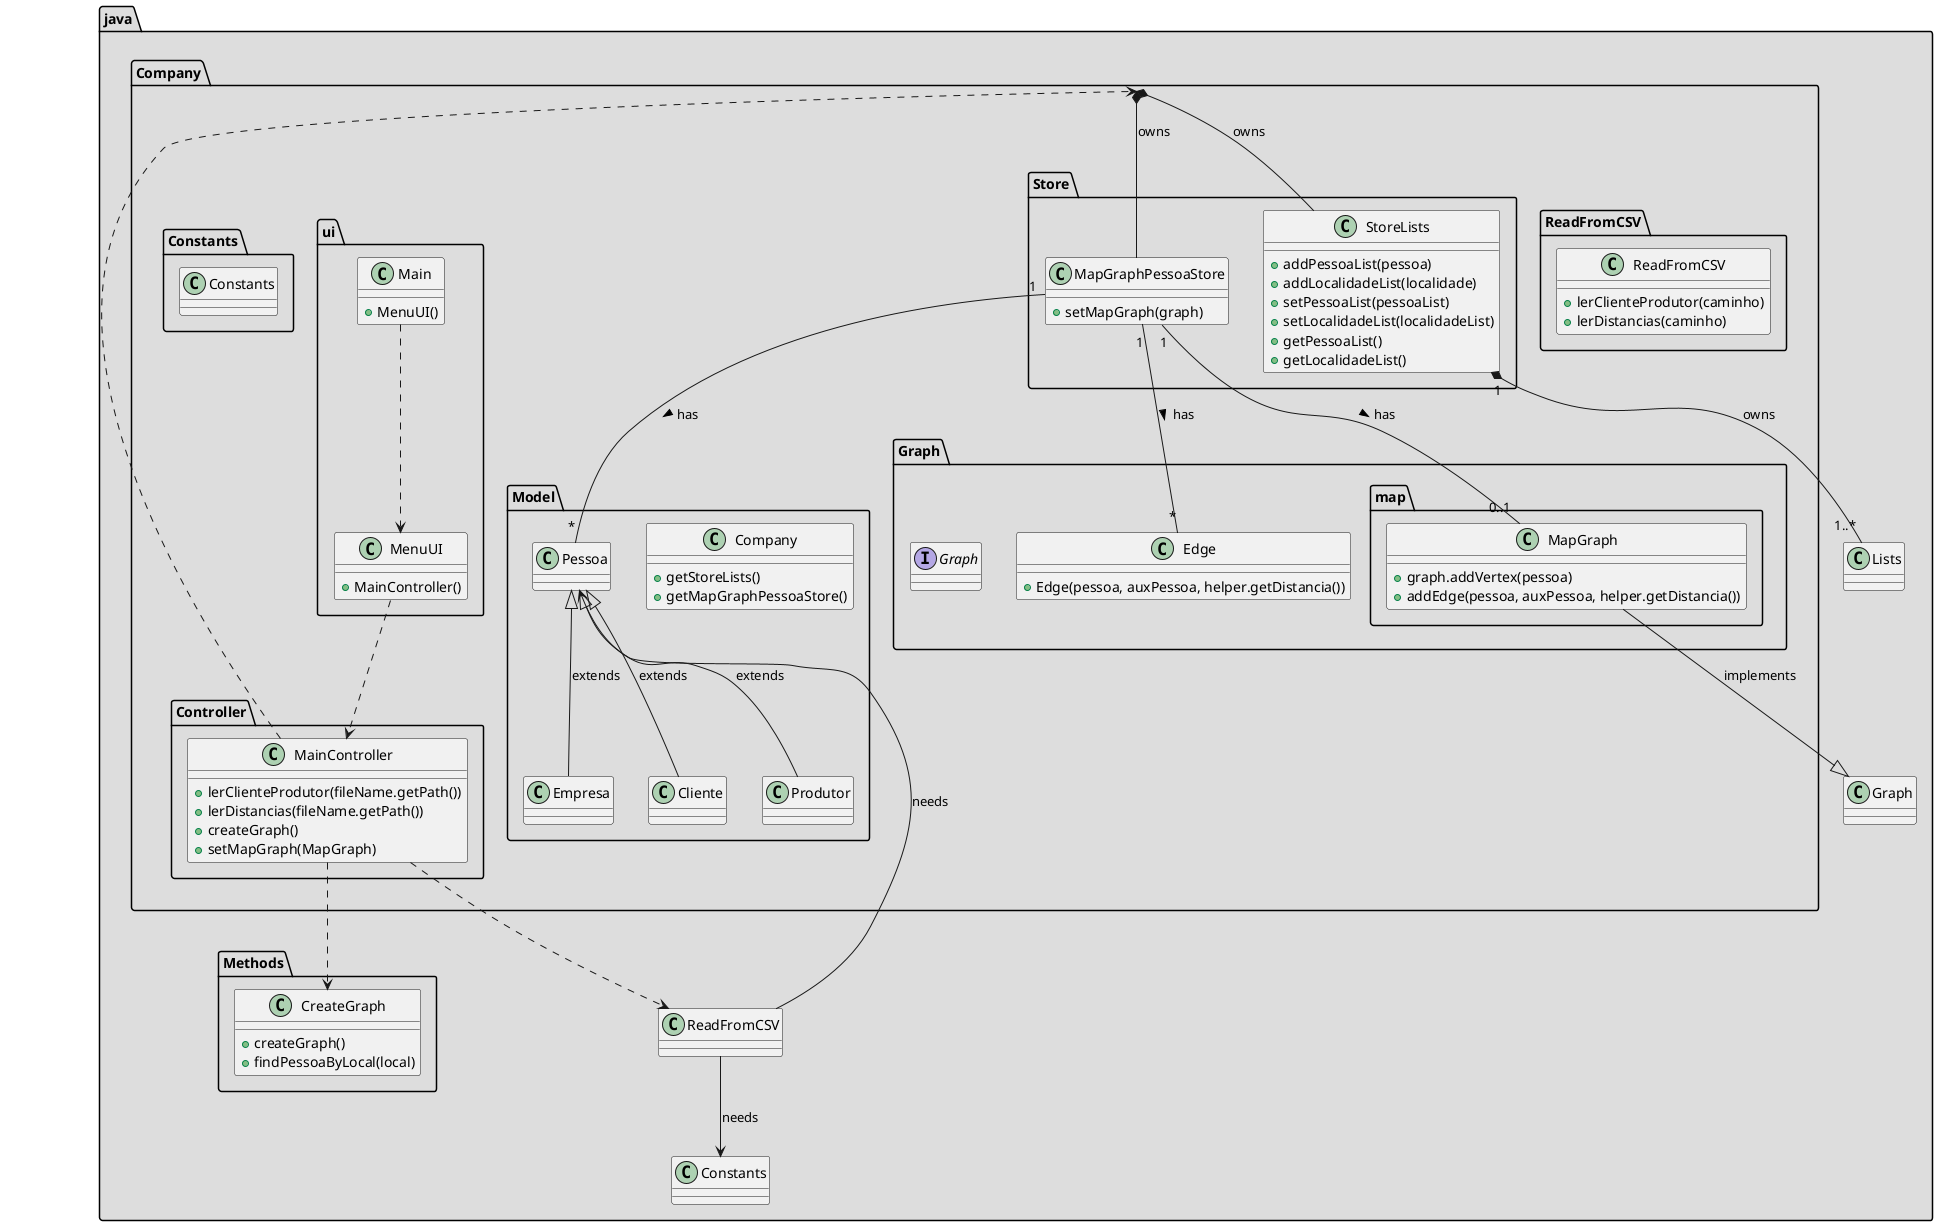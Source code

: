 @startuml
'https://plantuml.com/class-diagram
package java <<Folder>>#DDDDDD {
package Company <<Folder>>#DDDDDD {

package ReadFromCSV <<Folder>>#DDDDDD {
class ReadFromCSV{
+lerClienteProdutor(caminho)
+lerDistancias(caminho)
}
}

package Controller <<Folder>>#DDDDDD {
class MainController{
+lerClienteProdutor(fileName.getPath())
+lerDistancias(fileName.getPath())
+createGraph()
+setMapGraph(MapGraph)
}

}

package ui <<Folder>>#DDDDDD {
class MenuUI{
+ MainController()
}

class Main{
+ MenuUI()
}

}
package Model <<Folder>>#DDDDDD {

class Company{
+getStoreLists()
+getMapGraphPessoaStore()
}
class Pessoa{
}
class Empresa{
}
class Cliente{
}
class Produtor{
}



}
package Store <<Folder>>#DDDDDD {

class StoreLists{
+addPessoaList(pessoa)
+addLocalidadeList(localidade)
+setPessoaList(pessoaList)
+setLocalidadeList(localidadeList)
+getPessoaList()
+getLocalidadeList()
}
class MapGraphPessoaStore{
+setMapGraph(graph)
}
}



package Graph <<Folder>>#DDDDDD {
package map <<Folder>>#DDDDDD {
class MapGraph{
+graph.addVertex(pessoa)
+addEdge(pessoa, auxPessoa, helper.getDistancia())
}
}
class Edge{
+Edge(pessoa, auxPessoa, helper.getDistancia())
}
Interface Graph
}


package Constants <<Folder>>#DDDDDD {
class Constants
}

}
package Methods <<Folder>>#DDDDDD {
class CreateGraph{
+createGraph()
+findPessoaByLocal(local)
}
}


Main ..> MenuUI
MenuUI ..> MainController

MainController ..> Company
MainController ..> ReadFromCSV
MainController ..> CreateGraph

Company *-- StoreLists : owns
Company *-- MapGraphPessoaStore : owns

ReadFromCSV -->  Pessoa:  needs
ReadFromCSV -->  Constants: needs

Pessoa <|--  Empresa: extends
Pessoa <|-- Cliente: extends
Pessoa <|-- Produtor: extends

MapGraph --|> Graph : implements

MapGraphPessoaStore "1" -- "*" Edge: has >
MapGraphPessoaStore "1" -- "*" Pessoa: has >

MapGraphPessoaStore "1" -- "0..1" MapGraph: has >
StoreLists "1" *-- "1..*" Lists: owns


@enduml